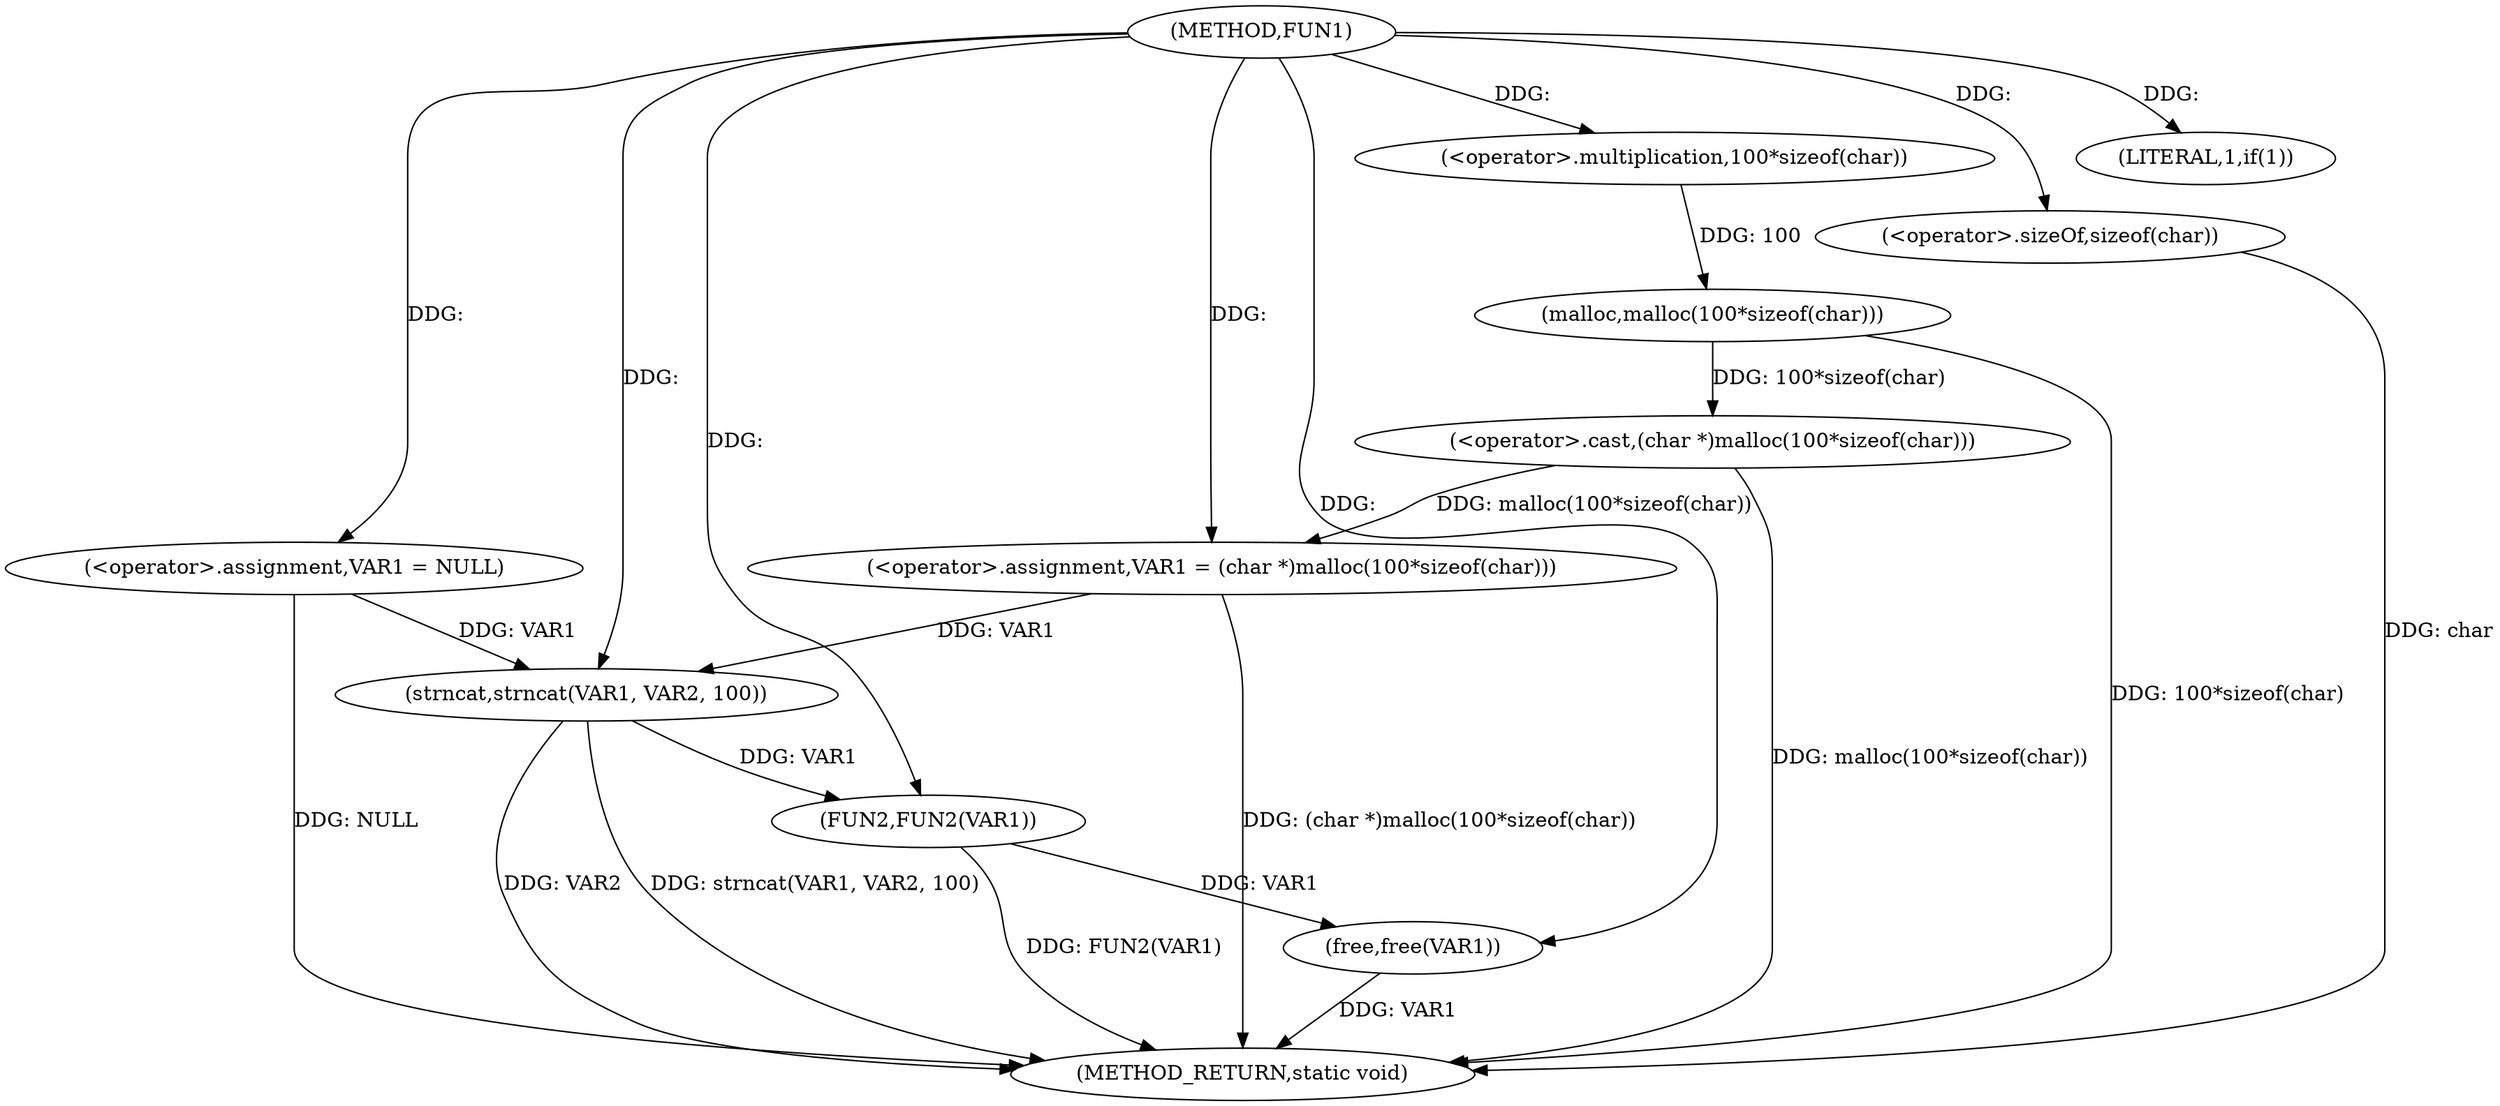 digraph FUN1 {  
"1000100" [label = "(METHOD,FUN1)" ]
"1000128" [label = "(METHOD_RETURN,static void)" ]
"1000103" [label = "(<operator>.assignment,VAR1 = NULL)" ]
"1000107" [label = "(LITERAL,1,if(1))" ]
"1000109" [label = "(<operator>.assignment,VAR1 = (char *)malloc(100*sizeof(char)))" ]
"1000111" [label = "(<operator>.cast,(char *)malloc(100*sizeof(char)))" ]
"1000113" [label = "(malloc,malloc(100*sizeof(char)))" ]
"1000114" [label = "(<operator>.multiplication,100*sizeof(char))" ]
"1000116" [label = "(<operator>.sizeOf,sizeof(char))" ]
"1000120" [label = "(strncat,strncat(VAR1, VAR2, 100))" ]
"1000124" [label = "(FUN2,FUN2(VAR1))" ]
"1000126" [label = "(free,free(VAR1))" ]
  "1000116" -> "1000128"  [ label = "DDG: char"] 
  "1000103" -> "1000128"  [ label = "DDG: NULL"] 
  "1000113" -> "1000128"  [ label = "DDG: 100*sizeof(char)"] 
  "1000126" -> "1000128"  [ label = "DDG: VAR1"] 
  "1000120" -> "1000128"  [ label = "DDG: VAR2"] 
  "1000124" -> "1000128"  [ label = "DDG: FUN2(VAR1)"] 
  "1000111" -> "1000128"  [ label = "DDG: malloc(100*sizeof(char))"] 
  "1000120" -> "1000128"  [ label = "DDG: strncat(VAR1, VAR2, 100)"] 
  "1000109" -> "1000128"  [ label = "DDG: (char *)malloc(100*sizeof(char))"] 
  "1000100" -> "1000103"  [ label = "DDG: "] 
  "1000100" -> "1000107"  [ label = "DDG: "] 
  "1000111" -> "1000109"  [ label = "DDG: malloc(100*sizeof(char))"] 
  "1000100" -> "1000109"  [ label = "DDG: "] 
  "1000113" -> "1000111"  [ label = "DDG: 100*sizeof(char)"] 
  "1000114" -> "1000113"  [ label = "DDG: 100"] 
  "1000100" -> "1000114"  [ label = "DDG: "] 
  "1000100" -> "1000116"  [ label = "DDG: "] 
  "1000103" -> "1000120"  [ label = "DDG: VAR1"] 
  "1000109" -> "1000120"  [ label = "DDG: VAR1"] 
  "1000100" -> "1000120"  [ label = "DDG: "] 
  "1000120" -> "1000124"  [ label = "DDG: VAR1"] 
  "1000100" -> "1000124"  [ label = "DDG: "] 
  "1000124" -> "1000126"  [ label = "DDG: VAR1"] 
  "1000100" -> "1000126"  [ label = "DDG: "] 
}
